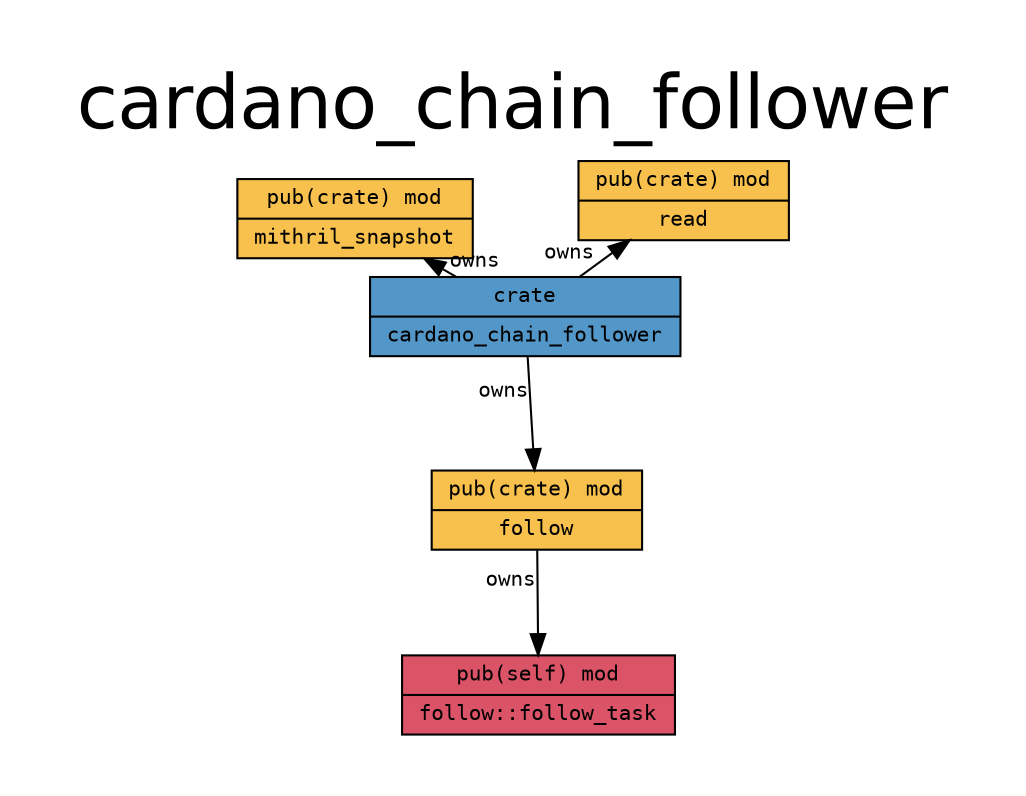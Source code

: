digraph {

    graph [
        label="cardano_chain_follower",
        labelloc=t,

        pad=0.4,

        // Consider rendering the graph using a different layout algorithm, such as:
        // [dot, neato, twopi, circo, fdp, sfdp]
        layout=neato,
        overlap=false,
        splines="line",
        rankdir=LR,

        fontname="Helvetica", 
        fontsize="36",
    ];

    node [
        fontname="monospace",
        fontsize="10",
        shape="record",
        style="filled",
    ];

    edge [
        fontname="monospace",
        fontsize="10",
    ];

    "cardano_chain_follower" [label="crate|cardano_chain_follower", fillcolor="#5397c8"]; // "crate" node
    "cardano_chain_follower::follow" [label="pub(crate) mod|follow", fillcolor="#f8c04c"]; // "mod" node
    "cardano_chain_follower::follow::follow_task" [label="pub(self) mod|follow::follow_task", fillcolor="#db5367"]; // "mod" node
    "cardano_chain_follower::mithril_snapshot" [label="pub(crate) mod|mithril_snapshot", fillcolor="#f8c04c"]; // "mod" node
    "cardano_chain_follower::read" [label="pub(crate) mod|read", fillcolor="#f8c04c"]; // "mod" node

    "cardano_chain_follower" -> "cardano_chain_follower::follow" [label="owns", color="#000000", style="solid"] [constraint=true]; // "owns" edge
    "cardano_chain_follower" -> "cardano_chain_follower::mithril_snapshot" [label="owns", color="#000000", style="solid"] [constraint=true]; // "owns" edge
    "cardano_chain_follower" -> "cardano_chain_follower::read" [label="owns", color="#000000", style="solid"] [constraint=true]; // "owns" edge
    "cardano_chain_follower::follow" -> "cardano_chain_follower::follow::follow_task" [label="owns", color="#000000", style="solid"] [constraint=true]; // "owns" edge

}
